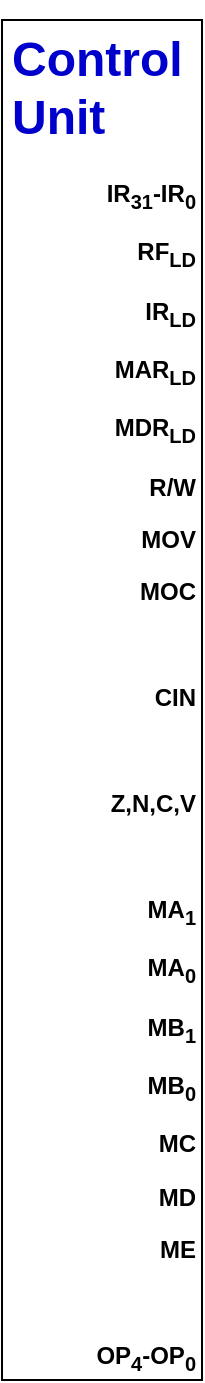 <mxfile version="10.5.9" type="github"><diagram id="SmbWd2DgQL38dN-zvR-w" name="Page-1"><mxGraphModel dx="241" dy="548" grid="1" gridSize="10" guides="1" tooltips="1" connect="1" arrows="1" fold="1" page="1" pageScale="1" pageWidth="827" pageHeight="1169" math="0" shadow="0"><root><mxCell id="0"/><mxCell id="1" parent="0"/><mxCell id="hWJXzqrSauIVw0bRyUEo-3" value="" style="group" vertex="1" connectable="0" parent="1"><mxGeometry x="20" y="20" width="100" height="680" as="geometry"/></mxCell><mxCell id="hWJXzqrSauIVw0bRyUEo-1" value="" style="rounded=0;whiteSpace=wrap;html=1;" vertex="1" parent="hWJXzqrSauIVw0bRyUEo-3"><mxGeometry width="100" height="680" as="geometry"/></mxCell><mxCell id="hWJXzqrSauIVw0bRyUEo-2" value="&lt;h1&gt;&lt;font color=&quot;#0000cc&quot;&gt;Control Unit&lt;/font&gt;&lt;/h1&gt;&lt;p style=&quot;text-align: right&quot;&gt;&lt;b&gt;IR&lt;sub&gt;31&lt;/sub&gt;-IR&lt;sub&gt;0&lt;/sub&gt;&lt;/b&gt;&lt;/p&gt;&lt;p style=&quot;text-align: right&quot;&gt;&lt;b&gt;RF&lt;sub&gt;LD&lt;/sub&gt;&lt;/b&gt;&lt;/p&gt;&lt;p style=&quot;text-align: right&quot;&gt;&lt;b&gt;IR&lt;sub&gt;LD&lt;/sub&gt;&lt;/b&gt;&lt;/p&gt;&lt;p style=&quot;text-align: right&quot;&gt;&lt;b&gt;MAR&lt;sub&gt;LD&lt;/sub&gt;&lt;/b&gt;&lt;/p&gt;&lt;p style=&quot;text-align: right&quot;&gt;&lt;b&gt;MDR&lt;sub&gt;LD&lt;/sub&gt;&lt;/b&gt;&lt;/p&gt;&lt;p style=&quot;text-align: right&quot;&gt;&lt;b&gt;R/W&lt;/b&gt;&lt;/p&gt;&lt;p style=&quot;text-align: right&quot;&gt;&lt;b&gt;MOV&lt;/b&gt;&lt;/p&gt;&lt;p style=&quot;text-align: right&quot;&gt;&lt;b&gt;MOC&lt;/b&gt;&lt;/p&gt;&lt;p style=&quot;text-align: right&quot;&gt;&lt;b&gt;&lt;br&gt;&lt;/b&gt;&lt;/p&gt;&lt;p style=&quot;text-align: right&quot;&gt;&lt;b&gt;CIN&lt;/b&gt;&lt;/p&gt;&lt;p style=&quot;text-align: right&quot;&gt;&lt;b&gt;&lt;br&gt;&lt;/b&gt;&lt;/p&gt;&lt;p style=&quot;text-align: right&quot;&gt;&lt;b&gt;Z,N,C,V&lt;/b&gt;&lt;/p&gt;&lt;p style=&quot;text-align: right&quot;&gt;&lt;b&gt;&lt;br&gt;&lt;/b&gt;&lt;/p&gt;&lt;p style=&quot;text-align: right&quot;&gt;&lt;b&gt;MA&lt;sub&gt;1&lt;/sub&gt;&lt;/b&gt;&lt;/p&gt;&lt;p style=&quot;text-align: right&quot;&gt;&lt;b&gt;MA&lt;sub&gt;0&lt;/sub&gt;&lt;/b&gt;&lt;/p&gt;&lt;p style=&quot;text-align: right&quot;&gt;&lt;b&gt;MB&lt;sub&gt;1&lt;/sub&gt;&lt;/b&gt;&lt;/p&gt;&lt;p style=&quot;text-align: right&quot;&gt;&lt;b&gt;MB&lt;sub&gt;0&lt;/sub&gt;&lt;/b&gt;&lt;/p&gt;&lt;p style=&quot;text-align: right&quot;&gt;&lt;b&gt;MC&lt;/b&gt;&lt;/p&gt;&lt;p style=&quot;text-align: right&quot;&gt;&lt;b&gt;MD&lt;/b&gt;&lt;/p&gt;&lt;p style=&quot;text-align: right&quot;&gt;&lt;b&gt;ME&lt;/b&gt;&lt;/p&gt;&lt;p style=&quot;text-align: right&quot;&gt;&lt;b&gt;&lt;br&gt;&lt;/b&gt;&lt;/p&gt;&lt;p style=&quot;text-align: right&quot;&gt;&lt;b&gt;OP&lt;sub&gt;4&lt;/sub&gt;-OP&lt;sub&gt;0&lt;/sub&gt;&lt;/b&gt;&lt;/p&gt;" style="text;html=1;strokeColor=none;fillColor=none;spacing=5;spacingTop=-20;whiteSpace=wrap;overflow=hidden;rounded=0;" vertex="1" parent="hWJXzqrSauIVw0bRyUEo-3"><mxGeometry width="100" height="680" as="geometry"/></mxCell></root></mxGraphModel></diagram></mxfile>